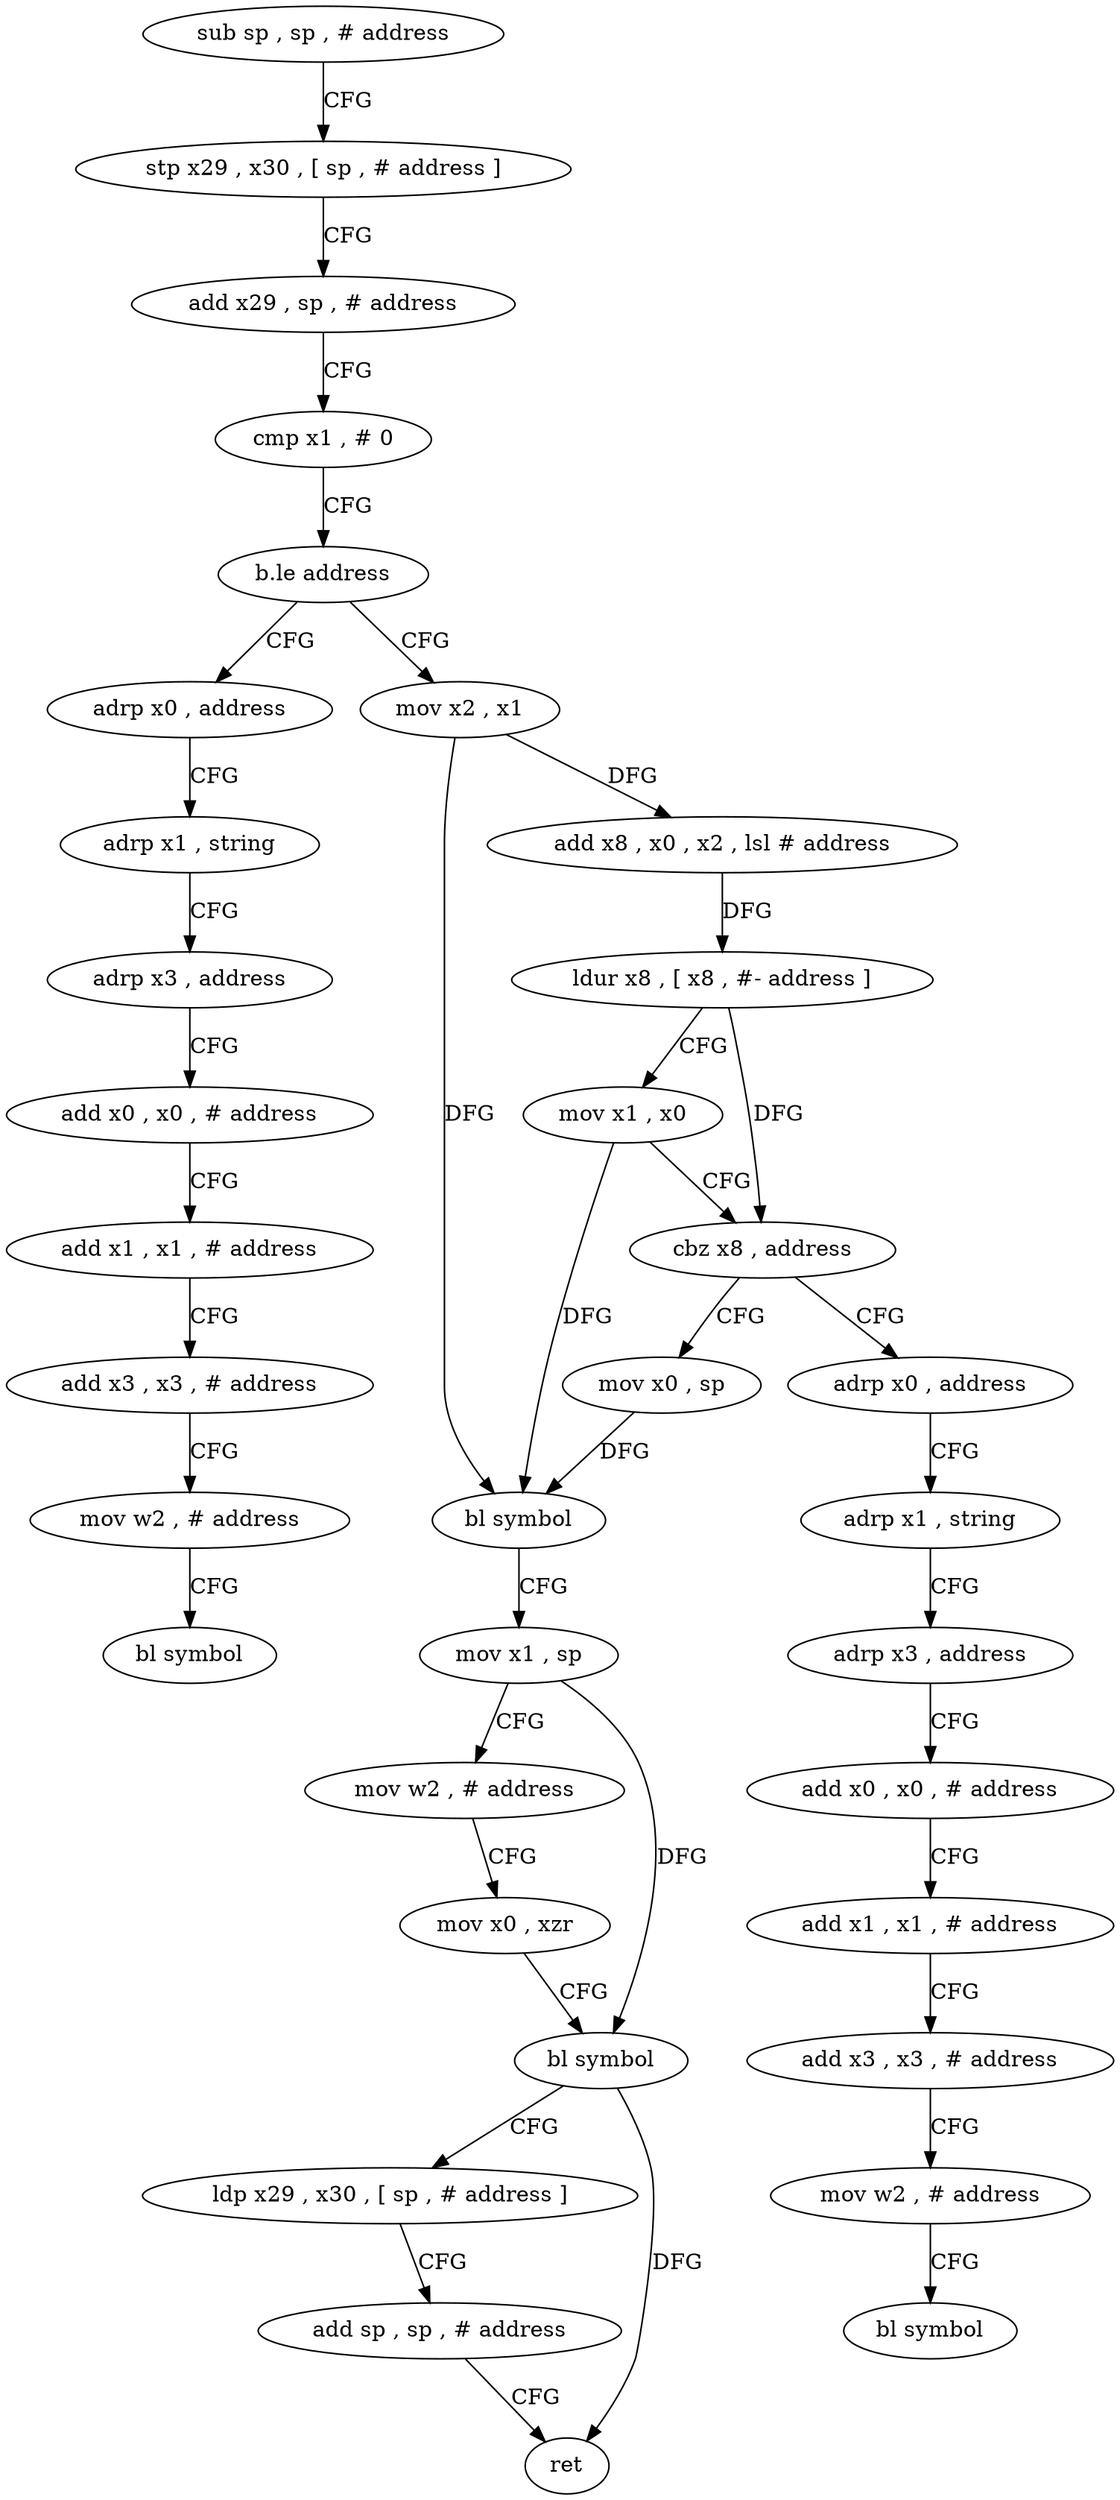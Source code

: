 digraph "func" {
"4234256" [label = "sub sp , sp , # address" ]
"4234260" [label = "stp x29 , x30 , [ sp , # address ]" ]
"4234264" [label = "add x29 , sp , # address" ]
"4234268" [label = "cmp x1 , # 0" ]
"4234272" [label = "b.le address" ]
"4234332" [label = "adrp x0 , address" ]
"4234276" [label = "mov x2 , x1" ]
"4234336" [label = "adrp x1 , string" ]
"4234340" [label = "adrp x3 , address" ]
"4234344" [label = "add x0 , x0 , # address" ]
"4234348" [label = "add x1 , x1 , # address" ]
"4234352" [label = "add x3 , x3 , # address" ]
"4234356" [label = "mov w2 , # address" ]
"4234360" [label = "bl symbol" ]
"4234280" [label = "add x8 , x0 , x2 , lsl # address" ]
"4234284" [label = "ldur x8 , [ x8 , #- address ]" ]
"4234288" [label = "mov x1 , x0" ]
"4234292" [label = "cbz x8 , address" ]
"4234364" [label = "adrp x0 , address" ]
"4234296" [label = "mov x0 , sp" ]
"4234368" [label = "adrp x1 , string" ]
"4234372" [label = "adrp x3 , address" ]
"4234376" [label = "add x0 , x0 , # address" ]
"4234380" [label = "add x1 , x1 , # address" ]
"4234384" [label = "add x3 , x3 , # address" ]
"4234388" [label = "mov w2 , # address" ]
"4234392" [label = "bl symbol" ]
"4234300" [label = "bl symbol" ]
"4234304" [label = "mov x1 , sp" ]
"4234308" [label = "mov w2 , # address" ]
"4234312" [label = "mov x0 , xzr" ]
"4234316" [label = "bl symbol" ]
"4234320" [label = "ldp x29 , x30 , [ sp , # address ]" ]
"4234324" [label = "add sp , sp , # address" ]
"4234328" [label = "ret" ]
"4234256" -> "4234260" [ label = "CFG" ]
"4234260" -> "4234264" [ label = "CFG" ]
"4234264" -> "4234268" [ label = "CFG" ]
"4234268" -> "4234272" [ label = "CFG" ]
"4234272" -> "4234332" [ label = "CFG" ]
"4234272" -> "4234276" [ label = "CFG" ]
"4234332" -> "4234336" [ label = "CFG" ]
"4234276" -> "4234280" [ label = "DFG" ]
"4234276" -> "4234300" [ label = "DFG" ]
"4234336" -> "4234340" [ label = "CFG" ]
"4234340" -> "4234344" [ label = "CFG" ]
"4234344" -> "4234348" [ label = "CFG" ]
"4234348" -> "4234352" [ label = "CFG" ]
"4234352" -> "4234356" [ label = "CFG" ]
"4234356" -> "4234360" [ label = "CFG" ]
"4234280" -> "4234284" [ label = "DFG" ]
"4234284" -> "4234288" [ label = "CFG" ]
"4234284" -> "4234292" [ label = "DFG" ]
"4234288" -> "4234292" [ label = "CFG" ]
"4234288" -> "4234300" [ label = "DFG" ]
"4234292" -> "4234364" [ label = "CFG" ]
"4234292" -> "4234296" [ label = "CFG" ]
"4234364" -> "4234368" [ label = "CFG" ]
"4234296" -> "4234300" [ label = "DFG" ]
"4234368" -> "4234372" [ label = "CFG" ]
"4234372" -> "4234376" [ label = "CFG" ]
"4234376" -> "4234380" [ label = "CFG" ]
"4234380" -> "4234384" [ label = "CFG" ]
"4234384" -> "4234388" [ label = "CFG" ]
"4234388" -> "4234392" [ label = "CFG" ]
"4234300" -> "4234304" [ label = "CFG" ]
"4234304" -> "4234308" [ label = "CFG" ]
"4234304" -> "4234316" [ label = "DFG" ]
"4234308" -> "4234312" [ label = "CFG" ]
"4234312" -> "4234316" [ label = "CFG" ]
"4234316" -> "4234320" [ label = "CFG" ]
"4234316" -> "4234328" [ label = "DFG" ]
"4234320" -> "4234324" [ label = "CFG" ]
"4234324" -> "4234328" [ label = "CFG" ]
}
